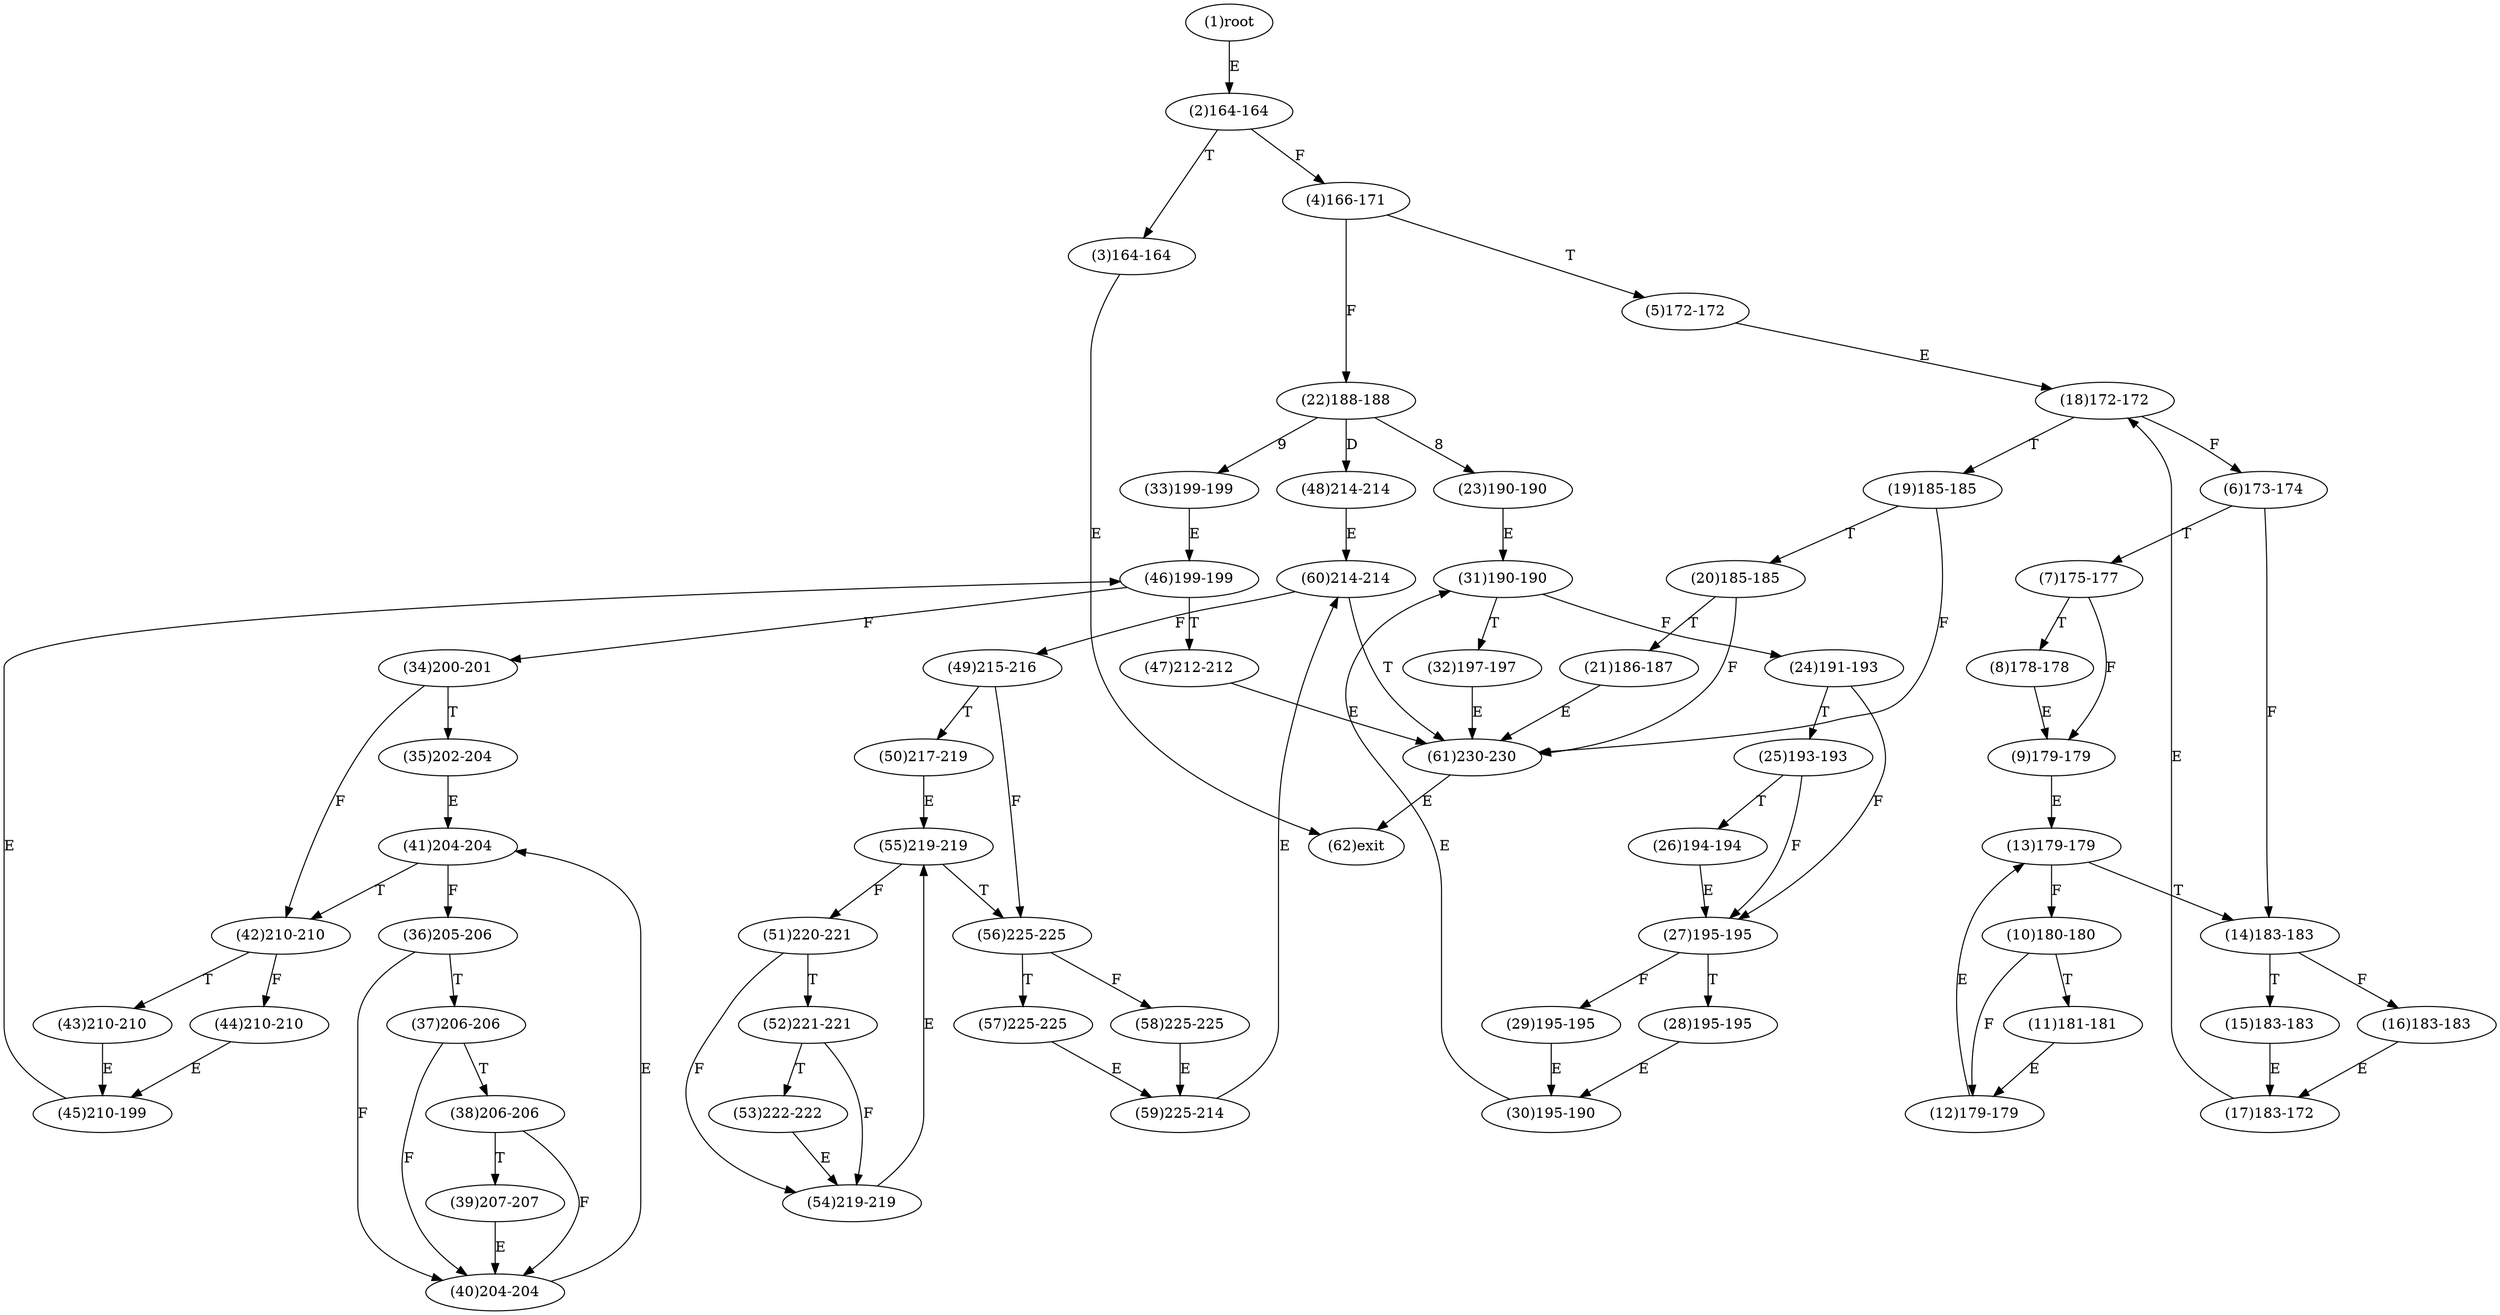 digraph "" { 
1[ label="(1)root"];
2[ label="(2)164-164"];
3[ label="(3)164-164"];
4[ label="(4)166-171"];
5[ label="(5)172-172"];
6[ label="(6)173-174"];
7[ label="(7)175-177"];
8[ label="(8)178-178"];
9[ label="(9)179-179"];
10[ label="(10)180-180"];
11[ label="(11)181-181"];
12[ label="(12)179-179"];
13[ label="(13)179-179"];
14[ label="(14)183-183"];
15[ label="(15)183-183"];
17[ label="(17)183-172"];
16[ label="(16)183-183"];
19[ label="(19)185-185"];
18[ label="(18)172-172"];
21[ label="(21)186-187"];
20[ label="(20)185-185"];
23[ label="(23)190-190"];
22[ label="(22)188-188"];
25[ label="(25)193-193"];
24[ label="(24)191-193"];
27[ label="(27)195-195"];
26[ label="(26)194-194"];
29[ label="(29)195-195"];
28[ label="(28)195-195"];
31[ label="(31)190-190"];
30[ label="(30)195-190"];
34[ label="(34)200-201"];
35[ label="(35)202-204"];
32[ label="(32)197-197"];
33[ label="(33)199-199"];
38[ label="(38)206-206"];
39[ label="(39)207-207"];
36[ label="(36)205-206"];
37[ label="(37)206-206"];
42[ label="(42)210-210"];
43[ label="(43)210-210"];
40[ label="(40)204-204"];
41[ label="(41)204-204"];
46[ label="(46)199-199"];
47[ label="(47)212-212"];
44[ label="(44)210-210"];
45[ label="(45)210-199"];
51[ label="(51)220-221"];
50[ label="(50)217-219"];
49[ label="(49)215-216"];
48[ label="(48)214-214"];
55[ label="(55)219-219"];
54[ label="(54)219-219"];
53[ label="(53)222-222"];
52[ label="(52)221-221"];
59[ label="(59)225-214"];
58[ label="(58)225-225"];
57[ label="(57)225-225"];
56[ label="(56)225-225"];
62[ label="(62)exit"];
61[ label="(61)230-230"];
60[ label="(60)214-214"];
1->2[ label="E"];
2->4[ label="F"];
2->3[ label="T"];
3->62[ label="E"];
4->22[ label="F"];
4->5[ label="T"];
5->18[ label="E"];
6->14[ label="F"];
6->7[ label="T"];
7->9[ label="F"];
7->8[ label="T"];
8->9[ label="E"];
9->13[ label="E"];
10->12[ label="F"];
10->11[ label="T"];
11->12[ label="E"];
12->13[ label="E"];
13->10[ label="F"];
13->14[ label="T"];
14->16[ label="F"];
14->15[ label="T"];
15->17[ label="E"];
16->17[ label="E"];
17->18[ label="E"];
18->6[ label="F"];
18->19[ label="T"];
19->61[ label="F"];
19->20[ label="T"];
20->61[ label="F"];
20->21[ label="T"];
21->61[ label="E"];
22->23[ label="8"];
22->33[ label="9"];
22->48[ label="D"];
23->31[ label="E"];
24->27[ label="F"];
24->25[ label="T"];
25->27[ label="F"];
25->26[ label="T"];
26->27[ label="E"];
27->29[ label="F"];
27->28[ label="T"];
28->30[ label="E"];
29->30[ label="E"];
30->31[ label="E"];
31->24[ label="F"];
31->32[ label="T"];
32->61[ label="E"];
33->46[ label="E"];
34->42[ label="F"];
34->35[ label="T"];
35->41[ label="E"];
36->40[ label="F"];
36->37[ label="T"];
37->40[ label="F"];
37->38[ label="T"];
38->40[ label="F"];
38->39[ label="T"];
39->40[ label="E"];
40->41[ label="E"];
41->36[ label="F"];
41->42[ label="T"];
42->44[ label="F"];
42->43[ label="T"];
43->45[ label="E"];
44->45[ label="E"];
45->46[ label="E"];
46->34[ label="F"];
46->47[ label="T"];
47->61[ label="E"];
48->60[ label="E"];
49->56[ label="F"];
49->50[ label="T"];
50->55[ label="E"];
51->54[ label="F"];
51->52[ label="T"];
52->54[ label="F"];
52->53[ label="T"];
53->54[ label="E"];
54->55[ label="E"];
55->51[ label="F"];
55->56[ label="T"];
56->58[ label="F"];
56->57[ label="T"];
57->59[ label="E"];
58->59[ label="E"];
59->60[ label="E"];
60->49[ label="F"];
60->61[ label="T"];
61->62[ label="E"];
}